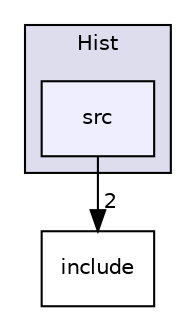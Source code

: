 digraph "LIA_Utils/Hist/src" {
  compound=true
  node [ fontsize="10", fontname="Helvetica"];
  edge [ labelfontsize="10", labelfontname="Helvetica"];
  subgraph clusterdir_985460405cd0261fc6051125c440cc84 {
    graph [ bgcolor="#ddddee", pencolor="black", label="Hist" fontname="Helvetica", fontsize="10", URL="dir_985460405cd0261fc6051125c440cc84.html"]
  dir_03f89f6292d78b328d84fccf9dc69357 [shape=box, label="src", style="filled", fillcolor="#eeeeff", pencolor="black", URL="dir_03f89f6292d78b328d84fccf9dc69357.html"];
  }
  dir_3ec5bcea526a183b9877c03b7a1bb7a4 [shape=box label="include" URL="dir_3ec5bcea526a183b9877c03b7a1bb7a4.html"];
  dir_03f89f6292d78b328d84fccf9dc69357->dir_3ec5bcea526a183b9877c03b7a1bb7a4 [headlabel="2", labeldistance=1.5 headhref="dir_000128_000127.html"];
}
